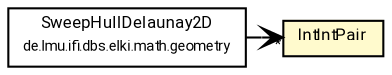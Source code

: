 #!/usr/local/bin/dot
#
# Class diagram 
# Generated by UMLGraph version R5_7_2-60-g0e99a6 (http://www.spinellis.gr/umlgraph/)
#

digraph G {
	graph [fontnames="svg"]
	edge [fontname="Roboto",fontsize=7,labelfontname="Roboto",labelfontsize=7,color="black"];
	node [fontname="Roboto",fontcolor="black",fontsize=8,shape=plaintext,margin=0,width=0,height=0];
	nodesep=0.15;
	ranksep=0.25;
	rankdir=LR;
	// de.lmu.ifi.dbs.elki.math.geometry.SweepHullDelaunay2D
	c5308703 [label=<<table title="de.lmu.ifi.dbs.elki.math.geometry.SweepHullDelaunay2D" border="0" cellborder="1" cellspacing="0" cellpadding="2" href="../../math/geometry/SweepHullDelaunay2D.html" target="_parent">
		<tr><td><table border="0" cellspacing="0" cellpadding="1">
		<tr><td align="center" balign="center"> <font face="Roboto">SweepHullDelaunay2D</font> </td></tr>
		<tr><td align="center" balign="center"> <font face="Roboto" point-size="7.0">de.lmu.ifi.dbs.elki.math.geometry</font> </td></tr>
		</table></td></tr>
		</table>>, URL="../../math/geometry/SweepHullDelaunay2D.html"];
	// de.lmu.ifi.dbs.elki.utilities.pairs.IntIntPair
	c5308843 [label=<<table title="de.lmu.ifi.dbs.elki.utilities.pairs.IntIntPair" border="0" cellborder="1" cellspacing="0" cellpadding="2" bgcolor="lemonChiffon" href="IntIntPair.html" target="_parent">
		<tr><td><table border="0" cellspacing="0" cellpadding="1">
		<tr><td align="center" balign="center"> <font face="Roboto">IntIntPair</font> </td></tr>
		</table></td></tr>
		</table>>, URL="IntIntPair.html"];
	// de.lmu.ifi.dbs.elki.math.geometry.SweepHullDelaunay2D navassoc de.lmu.ifi.dbs.elki.utilities.pairs.IntIntPair
	c5308703 -> c5308843 [arrowhead=open,weight=1,headlabel="*"];
}

